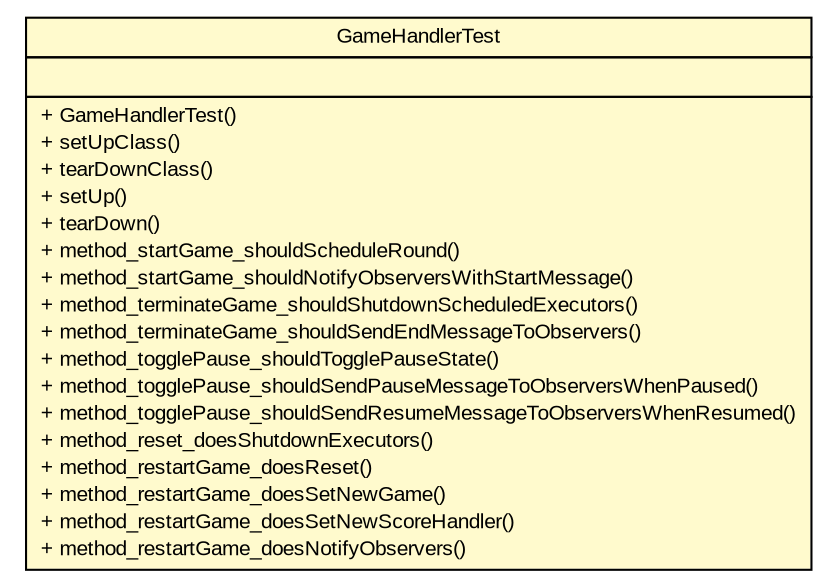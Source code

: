 #!/usr/local/bin/dot
#
# Class diagram 
# Generated by UMLGraph version R5_6 (http://www.umlgraph.org/)
#

digraph G {
	edge [fontname="arial",fontsize=10,labelfontname="arial",labelfontsize=10];
	node [fontname="arial",fontsize=10,shape=plaintext];
	nodesep=0.25;
	ranksep=0.5;
	// com.github.tilastokeskus.matertis.core.GameHandlerTest
	c203 [label=<<table title="com.github.tilastokeskus.matertis.core.GameHandlerTest" border="0" cellborder="1" cellspacing="0" cellpadding="2" port="p" bgcolor="lemonChiffon" href="./GameHandlerTest.html">
		<tr><td><table border="0" cellspacing="0" cellpadding="1">
<tr><td align="center" balign="center"> GameHandlerTest </td></tr>
		</table></td></tr>
		<tr><td><table border="0" cellspacing="0" cellpadding="1">
<tr><td align="left" balign="left">  </td></tr>
		</table></td></tr>
		<tr><td><table border="0" cellspacing="0" cellpadding="1">
<tr><td align="left" balign="left"> + GameHandlerTest() </td></tr>
<tr><td align="left" balign="left"> + setUpClass() </td></tr>
<tr><td align="left" balign="left"> + tearDownClass() </td></tr>
<tr><td align="left" balign="left"> + setUp() </td></tr>
<tr><td align="left" balign="left"> + tearDown() </td></tr>
<tr><td align="left" balign="left"> + method_startGame_shouldScheduleRound() </td></tr>
<tr><td align="left" balign="left"> + method_startGame_shouldNotifyObserversWithStartMessage() </td></tr>
<tr><td align="left" balign="left"> + method_terminateGame_shouldShutdownScheduledExecutors() </td></tr>
<tr><td align="left" balign="left"> + method_terminateGame_shouldSendEndMessageToObservers() </td></tr>
<tr><td align="left" balign="left"> + method_togglePause_shouldTogglePauseState() </td></tr>
<tr><td align="left" balign="left"> + method_togglePause_shouldSendPauseMessageToObserversWhenPaused() </td></tr>
<tr><td align="left" balign="left"> + method_togglePause_shouldSendResumeMessageToObserversWhenResumed() </td></tr>
<tr><td align="left" balign="left"> + method_reset_doesShutdownExecutors() </td></tr>
<tr><td align="left" balign="left"> + method_restartGame_doesReset() </td></tr>
<tr><td align="left" balign="left"> + method_restartGame_doesSetNewGame() </td></tr>
<tr><td align="left" balign="left"> + method_restartGame_doesSetNewScoreHandler() </td></tr>
<tr><td align="left" balign="left"> + method_restartGame_doesNotifyObservers() </td></tr>
		</table></td></tr>
		</table>>, URL="./GameHandlerTest.html", fontname="arial", fontcolor="black", fontsize=10.0];
}

